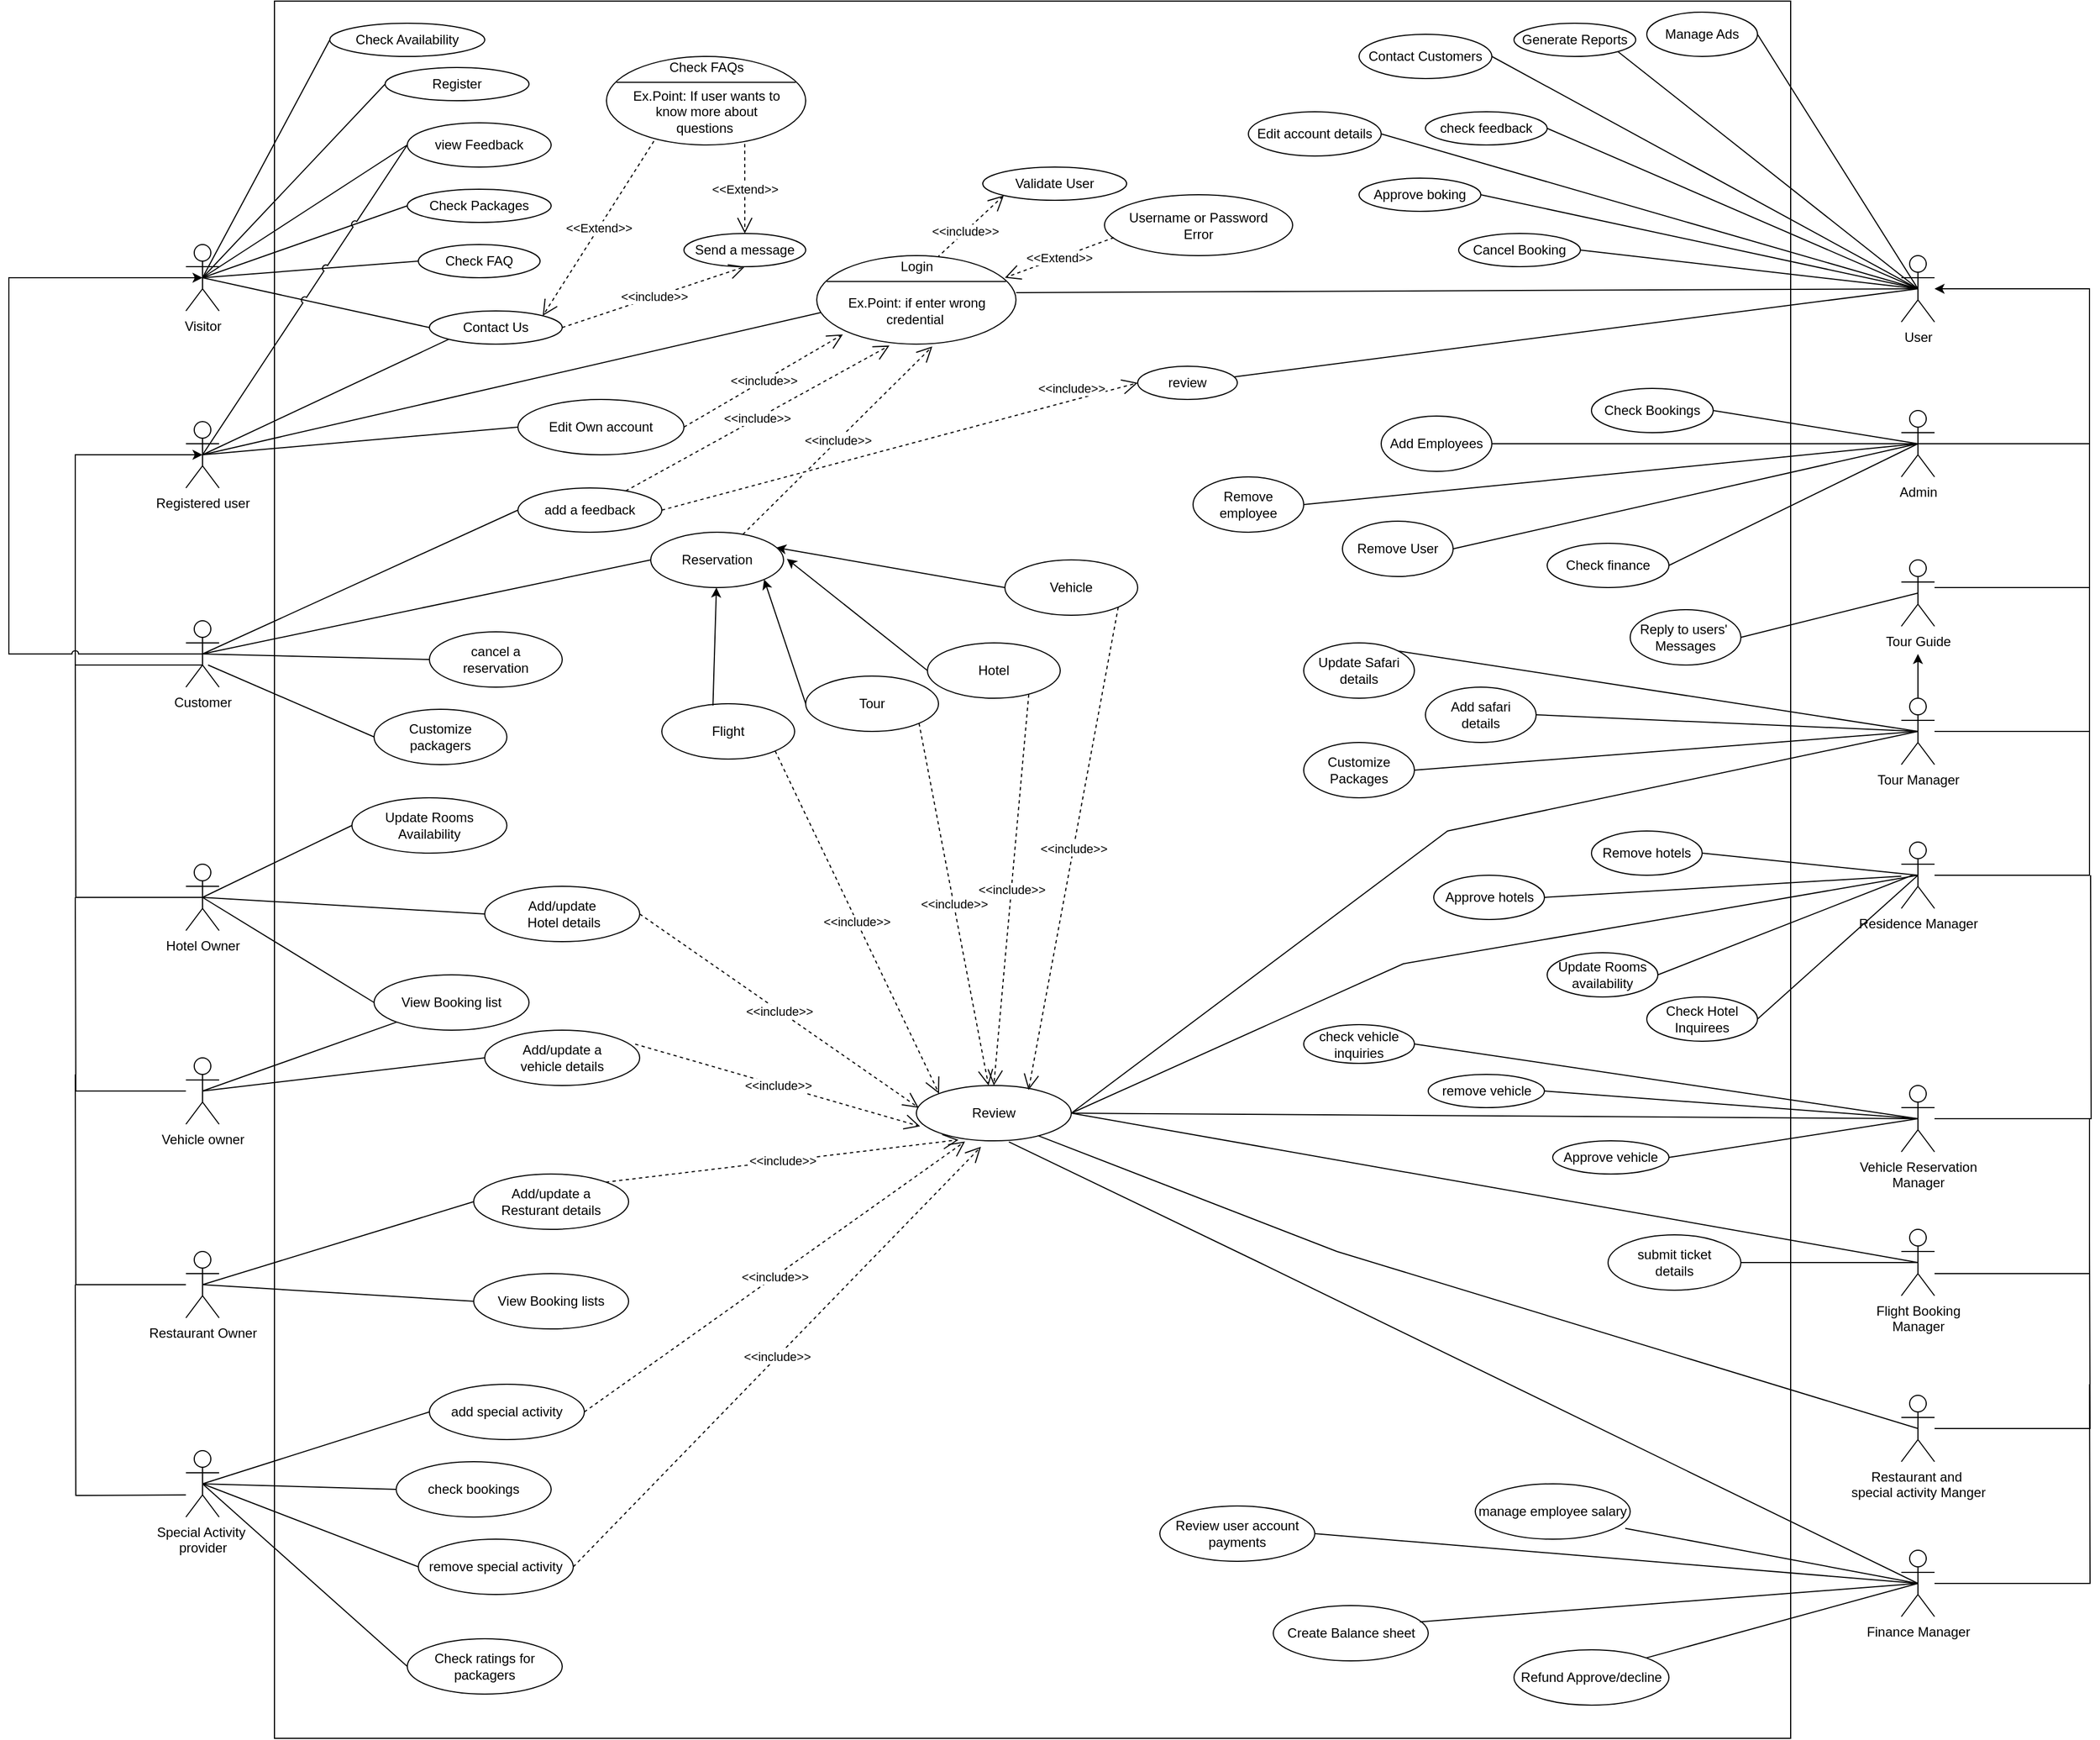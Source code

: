 <mxfile version="20.8.20" type="device"><diagram name="Page-1" id="rg_-WNFiTedf1t6aRtub"><mxGraphModel dx="1900" dy="1673" grid="1" gridSize="10" guides="1" tooltips="1" connect="1" arrows="1" fold="1" page="1" pageScale="1" pageWidth="850" pageHeight="1100" math="0" shadow="0"><root><mxCell id="0"/><mxCell id="1" parent="0"/><mxCell id="8N-a5gMLd_EJY4O8H1oA-53" style="edgeStyle=orthogonalEdgeStyle;rounded=0;orthogonalLoop=1;jettySize=auto;html=1;endArrow=none;endFill=0;" edge="1" parent="1"><mxGeometry relative="1" as="geometry"><mxPoint x="1680" y="-30" as="targetPoint"/><mxPoint x="1540" y="220" as="sourcePoint"/><Array as="points"><mxPoint x="1680" y="220"/></Array></mxGeometry></mxCell><mxCell id="msMG9UlW6RkuSWQXufHI-5" value="Tour Manager" style="shape=umlActor;verticalLabelPosition=bottom;verticalAlign=top;html=1;outlineConnect=0;" parent="1" vertex="1"><mxGeometry x="1510" y="190" width="30" height="60" as="geometry"/></mxCell><mxCell id="msMG9UlW6RkuSWQXufHI-6" value="Registered user" style="shape=umlActor;verticalLabelPosition=bottom;verticalAlign=top;html=1;outlineConnect=0;" parent="1" vertex="1"><mxGeometry x="-40" y="-60" width="30" height="60" as="geometry"/></mxCell><mxCell id="8N-a5gMLd_EJY4O8H1oA-52" style="edgeStyle=orthogonalEdgeStyle;rounded=0;orthogonalLoop=1;jettySize=auto;html=1;endArrow=none;endFill=0;" edge="1" parent="1"><mxGeometry relative="1" as="geometry"><mxPoint x="1680" y="-80" as="targetPoint"/><mxPoint x="1540" y="90" as="sourcePoint"/><Array as="points"><mxPoint x="1680" y="90"/></Array></mxGeometry></mxCell><mxCell id="msMG9UlW6RkuSWQXufHI-7" value="Tour Guide" style="shape=umlActor;verticalLabelPosition=bottom;verticalAlign=top;html=1;outlineConnect=0;" parent="1" vertex="1"><mxGeometry x="1510" y="65" width="30" height="60" as="geometry"/></mxCell><mxCell id="8N-a5gMLd_EJY4O8H1oA-1" value="Visitor" style="shape=umlActor;verticalLabelPosition=bottom;verticalAlign=top;html=1;outlineConnect=0;" vertex="1" parent="1"><mxGeometry x="-40" y="-220" width="30" height="60" as="geometry"/></mxCell><mxCell id="8N-a5gMLd_EJY4O8H1oA-55" style="edgeStyle=orthogonalEdgeStyle;rounded=0;orthogonalLoop=1;jettySize=auto;html=1;endArrow=none;endFill=0;" edge="1" parent="1"><mxGeometry relative="1" as="geometry"><mxPoint x="1680" y="200" as="targetPoint"/><mxPoint x="1540" y="350" as="sourcePoint"/><Array as="points"><mxPoint x="1680" y="350"/></Array></mxGeometry></mxCell><mxCell id="8N-a5gMLd_EJY4O8H1oA-3" value="Residence Manager" style="shape=umlActor;verticalLabelPosition=bottom;verticalAlign=top;html=1;outlineConnect=0;" vertex="1" parent="1"><mxGeometry x="1510" y="320" width="30" height="60" as="geometry"/></mxCell><mxCell id="8N-a5gMLd_EJY4O8H1oA-202" style="edgeStyle=orthogonalEdgeStyle;rounded=0;jumpStyle=arc;orthogonalLoop=1;jettySize=auto;html=1;endArrow=none;endFill=0;" edge="1" parent="1" source="8N-a5gMLd_EJY4O8H1oA-4"><mxGeometry relative="1" as="geometry"><mxPoint x="1681" y="350" as="targetPoint"/></mxGeometry></mxCell><mxCell id="8N-a5gMLd_EJY4O8H1oA-4" value="Vehicle Reservation &lt;br&gt;Manager" style="shape=umlActor;verticalLabelPosition=bottom;verticalAlign=top;html=1;outlineConnect=0;" vertex="1" parent="1"><mxGeometry x="1510" y="540" width="30" height="60" as="geometry"/></mxCell><mxCell id="8N-a5gMLd_EJY4O8H1oA-210" style="edgeStyle=orthogonalEdgeStyle;rounded=0;jumpStyle=none;orthogonalLoop=1;jettySize=auto;html=1;endArrow=none;endFill=0;strokeWidth=1;" edge="1" parent="1"><mxGeometry relative="1" as="geometry"><mxPoint x="1680" y="570" as="targetPoint"/><mxPoint x="1540" y="710" as="sourcePoint"/><Array as="points"><mxPoint x="1680" y="710"/><mxPoint x="1680" y="570"/></Array></mxGeometry></mxCell><mxCell id="8N-a5gMLd_EJY4O8H1oA-5" value="Flight Booking &lt;br&gt;Manager" style="shape=umlActor;verticalLabelPosition=bottom;verticalAlign=top;html=1;outlineConnect=0;" vertex="1" parent="1"><mxGeometry x="1510" y="670" width="30" height="60" as="geometry"/></mxCell><mxCell id="8N-a5gMLd_EJY4O8H1oA-233" style="edgeStyle=orthogonalEdgeStyle;rounded=0;jumpStyle=gap;orthogonalLoop=1;jettySize=auto;html=1;strokeWidth=1;endArrow=none;endFill=0;" edge="1" parent="1" source="8N-a5gMLd_EJY4O8H1oA-6"><mxGeometry relative="1" as="geometry"><mxPoint x="1680.0" y="680" as="targetPoint"/></mxGeometry></mxCell><mxCell id="8N-a5gMLd_EJY4O8H1oA-6" value="Restaurant and&amp;nbsp;&lt;br&gt;special activity Manger" style="shape=umlActor;verticalLabelPosition=bottom;verticalAlign=top;html=1;outlineConnect=0;" vertex="1" parent="1"><mxGeometry x="1510" y="820" width="30" height="60" as="geometry"/></mxCell><mxCell id="8N-a5gMLd_EJY4O8H1oA-11" style="edgeStyle=orthogonalEdgeStyle;rounded=0;orthogonalLoop=1;jettySize=auto;html=1;entryX=0.5;entryY=0.5;entryDx=0;entryDy=0;entryPerimeter=0;exitX=0.5;exitY=0.5;exitDx=0;exitDy=0;exitPerimeter=0;" edge="1" parent="1" source="8N-a5gMLd_EJY4O8H1oA-7" target="msMG9UlW6RkuSWQXufHI-6"><mxGeometry relative="1" as="geometry"><Array as="points"><mxPoint x="-25" y="160"/><mxPoint x="-140" y="160"/><mxPoint x="-140" y="-30"/></Array></mxGeometry></mxCell><mxCell id="8N-a5gMLd_EJY4O8H1oA-98" style="edgeStyle=orthogonalEdgeStyle;rounded=0;orthogonalLoop=1;jettySize=auto;html=1;entryX=0.5;entryY=0.5;entryDx=0;entryDy=0;entryPerimeter=0;endArrow=classic;endFill=1;jumpStyle=arc;exitX=0.5;exitY=0.5;exitDx=0;exitDy=0;exitPerimeter=0;" edge="1" parent="1" source="8N-a5gMLd_EJY4O8H1oA-7" target="8N-a5gMLd_EJY4O8H1oA-1"><mxGeometry relative="1" as="geometry"><Array as="points"><mxPoint x="-200" y="150"/><mxPoint x="-200" y="-190"/></Array></mxGeometry></mxCell><mxCell id="8N-a5gMLd_EJY4O8H1oA-7" value="Customer" style="shape=umlActor;verticalLabelPosition=bottom;verticalAlign=top;html=1;outlineConnect=0;" vertex="1" parent="1"><mxGeometry x="-40" y="120" width="30" height="60" as="geometry"/></mxCell><mxCell id="8N-a5gMLd_EJY4O8H1oA-12" style="edgeStyle=orthogonalEdgeStyle;rounded=0;orthogonalLoop=1;jettySize=auto;html=1;exitX=0.5;exitY=0.5;exitDx=0;exitDy=0;exitPerimeter=0;endArrow=none;endFill=0;" edge="1" parent="1" source="8N-a5gMLd_EJY4O8H1oA-8"><mxGeometry relative="1" as="geometry"><mxPoint x="-140" y="150" as="targetPoint"/></mxGeometry></mxCell><mxCell id="8N-a5gMLd_EJY4O8H1oA-8" value="Hotel Owner" style="shape=umlActor;verticalLabelPosition=bottom;verticalAlign=top;html=1;outlineConnect=0;" vertex="1" parent="1"><mxGeometry x="-40" y="340" width="30" height="60" as="geometry"/></mxCell><mxCell id="8N-a5gMLd_EJY4O8H1oA-14" style="edgeStyle=orthogonalEdgeStyle;rounded=0;orthogonalLoop=1;jettySize=auto;html=1;endArrow=none;endFill=0;" edge="1" parent="1" source="8N-a5gMLd_EJY4O8H1oA-9"><mxGeometry relative="1" as="geometry"><mxPoint x="-140" y="370" as="targetPoint"/></mxGeometry></mxCell><mxCell id="8N-a5gMLd_EJY4O8H1oA-9" value="Vehicle owner" style="shape=umlActor;verticalLabelPosition=bottom;verticalAlign=top;html=1;outlineConnect=0;" vertex="1" parent="1"><mxGeometry x="-40" y="515" width="30" height="60" as="geometry"/></mxCell><mxCell id="8N-a5gMLd_EJY4O8H1oA-15" style="edgeStyle=orthogonalEdgeStyle;rounded=0;orthogonalLoop=1;jettySize=auto;html=1;endArrow=none;endFill=0;" edge="1" parent="1" source="8N-a5gMLd_EJY4O8H1oA-10"><mxGeometry relative="1" as="geometry"><mxPoint x="-140" y="530" as="targetPoint"/></mxGeometry></mxCell><mxCell id="8N-a5gMLd_EJY4O8H1oA-10" value="Restaurant Owner" style="shape=umlActor;verticalLabelPosition=bottom;verticalAlign=top;html=1;outlineConnect=0;" vertex="1" parent="1"><mxGeometry x="-40" y="690" width="30" height="60" as="geometry"/></mxCell><mxCell id="8N-a5gMLd_EJY4O8H1oA-18" value="" style="rounded=0;whiteSpace=wrap;html=1;" vertex="1" parent="1"><mxGeometry x="40" y="-440" width="1370" height="1570" as="geometry"/></mxCell><mxCell id="8N-a5gMLd_EJY4O8H1oA-19" value="Check Availability" style="ellipse;whiteSpace=wrap;html=1;" vertex="1" parent="1"><mxGeometry x="90" y="-420" width="140" height="30" as="geometry"/></mxCell><mxCell id="8N-a5gMLd_EJY4O8H1oA-20" value="Register" style="ellipse;whiteSpace=wrap;html=1;" vertex="1" parent="1"><mxGeometry x="140" y="-380" width="130" height="30" as="geometry"/></mxCell><mxCell id="8N-a5gMLd_EJY4O8H1oA-21" value="add a feedback" style="ellipse;whiteSpace=wrap;html=1;" vertex="1" parent="1"><mxGeometry x="260" width="130" height="40" as="geometry"/></mxCell><mxCell id="8N-a5gMLd_EJY4O8H1oA-46" style="edgeStyle=orthogonalEdgeStyle;rounded=0;orthogonalLoop=1;jettySize=auto;html=1;endArrow=classic;endFill=1;exitX=0.5;exitY=0.5;exitDx=0;exitDy=0;exitPerimeter=0;" edge="1" parent="1" source="8N-a5gMLd_EJY4O8H1oA-24" target="8N-a5gMLd_EJY4O8H1oA-43"><mxGeometry relative="1" as="geometry"><mxPoint x="1540" y="-260" as="targetPoint"/><Array as="points"><mxPoint x="1680" y="-40"/><mxPoint x="1680" y="-180"/></Array></mxGeometry></mxCell><mxCell id="8N-a5gMLd_EJY4O8H1oA-24" value="Admin" style="shape=umlActor;verticalLabelPosition=bottom;verticalAlign=top;html=1;outlineConnect=0;" vertex="1" parent="1"><mxGeometry x="1510" y="-70" width="30" height="60" as="geometry"/></mxCell><mxCell id="8N-a5gMLd_EJY4O8H1oA-37" value="Contact Us" style="ellipse;whiteSpace=wrap;html=1;" vertex="1" parent="1"><mxGeometry x="180" y="-160" width="120" height="30" as="geometry"/></mxCell><mxCell id="8N-a5gMLd_EJY4O8H1oA-38" value="Check FAQ" style="ellipse;whiteSpace=wrap;html=1;" vertex="1" parent="1"><mxGeometry x="170" y="-220" width="110" height="30" as="geometry"/></mxCell><mxCell id="8N-a5gMLd_EJY4O8H1oA-39" value="" style="endArrow=none;html=1;rounded=0;exitX=0.5;exitY=0.5;exitDx=0;exitDy=0;exitPerimeter=0;entryX=0;entryY=0.5;entryDx=0;entryDy=0;" edge="1" parent="1" source="8N-a5gMLd_EJY4O8H1oA-1" target="8N-a5gMLd_EJY4O8H1oA-38"><mxGeometry width="50" height="50" relative="1" as="geometry"><mxPoint x="360" y="160" as="sourcePoint"/><mxPoint x="410" y="110" as="targetPoint"/></mxGeometry></mxCell><mxCell id="8N-a5gMLd_EJY4O8H1oA-40" value="" style="endArrow=none;html=1;rounded=0;exitX=0.5;exitY=0.5;exitDx=0;exitDy=0;exitPerimeter=0;entryX=0;entryY=0.5;entryDx=0;entryDy=0;" edge="1" parent="1" source="8N-a5gMLd_EJY4O8H1oA-1" target="8N-a5gMLd_EJY4O8H1oA-37"><mxGeometry width="50" height="50" relative="1" as="geometry"><mxPoint x="-35" y="-10" as="sourcePoint"/><mxPoint x="180" y="150" as="targetPoint"/></mxGeometry></mxCell><mxCell id="8N-a5gMLd_EJY4O8H1oA-41" value="" style="endArrow=none;html=1;rounded=0;exitX=0.5;exitY=0.5;exitDx=0;exitDy=0;exitPerimeter=0;entryX=0;entryY=0.5;entryDx=0;entryDy=0;" edge="1" parent="1" source="8N-a5gMLd_EJY4O8H1oA-1" target="8N-a5gMLd_EJY4O8H1oA-20"><mxGeometry width="50" height="50" relative="1" as="geometry"><mxPoint x="-35" y="-10" as="sourcePoint"/><mxPoint x="310" y="80" as="targetPoint"/></mxGeometry></mxCell><mxCell id="8N-a5gMLd_EJY4O8H1oA-42" value="" style="endArrow=none;html=1;rounded=0;exitX=0.5;exitY=0.5;exitDx=0;exitDy=0;exitPerimeter=0;entryX=0;entryY=0.5;entryDx=0;entryDy=0;" edge="1" parent="1" source="8N-a5gMLd_EJY4O8H1oA-1" target="8N-a5gMLd_EJY4O8H1oA-19"><mxGeometry width="50" height="50" relative="1" as="geometry"><mxPoint x="-35" y="-10" as="sourcePoint"/><mxPoint x="270" y="-20" as="targetPoint"/></mxGeometry></mxCell><mxCell id="8N-a5gMLd_EJY4O8H1oA-43" value="User" style="shape=umlActor;verticalLabelPosition=bottom;verticalAlign=top;html=1;outlineConnect=0;" vertex="1" parent="1"><mxGeometry x="1510" y="-210" width="30" height="60" as="geometry"/></mxCell><mxCell id="8N-a5gMLd_EJY4O8H1oA-44" value="Manage Ads" style="ellipse;whiteSpace=wrap;html=1;" vertex="1" parent="1"><mxGeometry x="1280" y="-430" width="100" height="40" as="geometry"/></mxCell><mxCell id="8N-a5gMLd_EJY4O8H1oA-45" value="Generate Reports" style="ellipse;whiteSpace=wrap;html=1;" vertex="1" parent="1"><mxGeometry x="1160" y="-420" width="110" height="30" as="geometry"/></mxCell><mxCell id="8N-a5gMLd_EJY4O8H1oA-47" value="Contact Customers" style="ellipse;whiteSpace=wrap;html=1;" vertex="1" parent="1"><mxGeometry x="1020" y="-410" width="120" height="40" as="geometry"/></mxCell><mxCell id="8N-a5gMLd_EJY4O8H1oA-48" value="" style="endArrow=none;html=1;rounded=0;entryX=0.5;entryY=0.5;entryDx=0;entryDy=0;entryPerimeter=0;exitX=1;exitY=0.5;exitDx=0;exitDy=0;" edge="1" parent="1" source="8N-a5gMLd_EJY4O8H1oA-44" target="8N-a5gMLd_EJY4O8H1oA-43"><mxGeometry width="50" height="50" relative="1" as="geometry"><mxPoint x="1210" y="130" as="sourcePoint"/><mxPoint x="1260" y="80" as="targetPoint"/></mxGeometry></mxCell><mxCell id="8N-a5gMLd_EJY4O8H1oA-50" value="Add/update a &lt;br&gt;vehicle details" style="ellipse;whiteSpace=wrap;html=1;" vertex="1" parent="1"><mxGeometry x="230" y="490" width="140" height="50" as="geometry"/></mxCell><mxCell id="8N-a5gMLd_EJY4O8H1oA-59" value="" style="endArrow=none;html=1;rounded=0;entryX=0.5;entryY=0.5;entryDx=0;entryDy=0;entryPerimeter=0;exitX=1;exitY=1;exitDx=0;exitDy=0;" edge="1" parent="1" source="8N-a5gMLd_EJY4O8H1oA-45" target="8N-a5gMLd_EJY4O8H1oA-43"><mxGeometry width="50" height="50" relative="1" as="geometry"><mxPoint x="1070" y="-30" as="sourcePoint"/><mxPoint x="1120" y="-80" as="targetPoint"/></mxGeometry></mxCell><mxCell id="8N-a5gMLd_EJY4O8H1oA-61" value="Add Employees" style="ellipse;whiteSpace=wrap;html=1;" vertex="1" parent="1"><mxGeometry x="1040" y="-65" width="100" height="50" as="geometry"/></mxCell><mxCell id="8N-a5gMLd_EJY4O8H1oA-62" value="Check Bookings" style="ellipse;whiteSpace=wrap;html=1;" vertex="1" parent="1"><mxGeometry x="1230" y="-90" width="110" height="40" as="geometry"/></mxCell><mxCell id="8N-a5gMLd_EJY4O8H1oA-63" value="" style="endArrow=none;html=1;rounded=0;exitX=1;exitY=0.5;exitDx=0;exitDy=0;entryX=0.5;entryY=0.5;entryDx=0;entryDy=0;entryPerimeter=0;" edge="1" parent="1" source="8N-a5gMLd_EJY4O8H1oA-61" target="8N-a5gMLd_EJY4O8H1oA-24"><mxGeometry width="50" height="50" relative="1" as="geometry"><mxPoint x="1240" y="-170" as="sourcePoint"/><mxPoint x="1710" y="-230" as="targetPoint"/></mxGeometry></mxCell><mxCell id="8N-a5gMLd_EJY4O8H1oA-64" value="" style="endArrow=none;html=1;rounded=0;exitX=1;exitY=0.5;exitDx=0;exitDy=0;entryX=0.5;entryY=0.5;entryDx=0;entryDy=0;entryPerimeter=0;" edge="1" parent="1" source="8N-a5gMLd_EJY4O8H1oA-62" target="8N-a5gMLd_EJY4O8H1oA-24"><mxGeometry width="50" height="50" relative="1" as="geometry"><mxPoint x="1400" y="-80" as="sourcePoint"/><mxPoint x="1705" y="-50" as="targetPoint"/></mxGeometry></mxCell><mxCell id="8N-a5gMLd_EJY4O8H1oA-65" value="" style="endArrow=none;html=1;rounded=0;exitX=0.5;exitY=0.5;exitDx=0;exitDy=0;exitPerimeter=0;entryX=0;entryY=0.5;entryDx=0;entryDy=0;" edge="1" parent="1" source="msMG9UlW6RkuSWQXufHI-6"><mxGeometry width="50" height="50" relative="1" as="geometry"><mxPoint x="-35" y="-10" as="sourcePoint"/><mxPoint x="540" y="-160" as="targetPoint"/></mxGeometry></mxCell><mxCell id="8N-a5gMLd_EJY4O8H1oA-66" value="" style="endArrow=none;html=1;rounded=0;exitX=0.945;exitY=0.293;exitDx=0;exitDy=0;exitPerimeter=0;entryX=0.5;entryY=0.5;entryDx=0;entryDy=0;entryPerimeter=0;" edge="1" parent="1" target="8N-a5gMLd_EJY4O8H1oA-43"><mxGeometry width="50" height="50" relative="1" as="geometry"><mxPoint x="710.1" y="-176.56" as="sourcePoint"/><mxPoint x="1710" y="-230" as="targetPoint"/></mxGeometry></mxCell><mxCell id="8N-a5gMLd_EJY4O8H1oA-67" value="Validate User" style="ellipse;whiteSpace=wrap;html=1;" vertex="1" parent="1"><mxGeometry x="680" y="-290" width="130" height="30" as="geometry"/></mxCell><mxCell id="8N-a5gMLd_EJY4O8H1oA-68" value="&amp;lt;&amp;lt;include&amp;gt;&amp;gt;" style="endArrow=open;endSize=12;dashed=1;html=1;rounded=0;exitX=0.5;exitY=0;exitDx=0;exitDy=0;entryX=0;entryY=1;entryDx=0;entryDy=0;" edge="1" parent="1" target="8N-a5gMLd_EJY4O8H1oA-67"><mxGeometry width="160" relative="1" as="geometry"><mxPoint x="630" y="-200" as="sourcePoint"/><mxPoint x="870" as="targetPoint"/></mxGeometry></mxCell><mxCell id="8N-a5gMLd_EJY4O8H1oA-69" value="" style="shape=ellipse;container=1;horizontal=1;horizontalStack=0;resizeParent=1;resizeParentMax=0;resizeLast=0;html=1;dashed=0;collapsible=0;" vertex="1" parent="1"><mxGeometry x="530" y="-210" width="180" height="80" as="geometry"/></mxCell><mxCell id="8N-a5gMLd_EJY4O8H1oA-70" value="Login" style="html=1;strokeColor=none;fillColor=none;align=center;verticalAlign=middle;rotatable=0;" vertex="1" parent="8N-a5gMLd_EJY4O8H1oA-69"><mxGeometry width="180" height="20" as="geometry"/></mxCell><mxCell id="8N-a5gMLd_EJY4O8H1oA-71" value="" style="line;strokeWidth=1;fillColor=none;rotatable=0;labelPosition=right;points=[];portConstraint=eastwest;dashed=0;resizeWidth=1;" vertex="1" parent="8N-a5gMLd_EJY4O8H1oA-69"><mxGeometry x="9" y="20" width="162" height="6.667" as="geometry"/></mxCell><mxCell id="8N-a5gMLd_EJY4O8H1oA-72" value="Ex.Point: if enter wrong &lt;br&gt;credential&amp;nbsp;" style="text;html=1;align=center;verticalAlign=middle;rotatable=0;fillColor=none;strokeColor=none;" vertex="1" parent="8N-a5gMLd_EJY4O8H1oA-69"><mxGeometry y="40" width="180" height="20" as="geometry"/></mxCell><mxCell id="8N-a5gMLd_EJY4O8H1oA-74" value="Username or Password &lt;br&gt;Error" style="ellipse;whiteSpace=wrap;html=1;" vertex="1" parent="1"><mxGeometry x="790" y="-265" width="170" height="55" as="geometry"/></mxCell><mxCell id="8N-a5gMLd_EJY4O8H1oA-75" value="&amp;lt;&amp;lt;Extend&amp;gt;&amp;gt;" style="endArrow=open;endSize=12;dashed=1;html=1;rounded=0;exitX=0.05;exitY=0.704;exitDx=0;exitDy=0;exitPerimeter=0;" edge="1" parent="1" source="8N-a5gMLd_EJY4O8H1oA-74"><mxGeometry width="160" relative="1" as="geometry"><mxPoint x="640" y="-190" as="sourcePoint"/><mxPoint x="700" y="-190" as="targetPoint"/></mxGeometry></mxCell><mxCell id="8N-a5gMLd_EJY4O8H1oA-76" value="view Feedback" style="ellipse;whiteSpace=wrap;html=1;" vertex="1" parent="1"><mxGeometry x="160" y="-330" width="130" height="40" as="geometry"/></mxCell><mxCell id="8N-a5gMLd_EJY4O8H1oA-77" value="" style="endArrow=none;html=1;rounded=0;exitX=0.5;exitY=0.5;exitDx=0;exitDy=0;exitPerimeter=0;entryX=0;entryY=0.5;entryDx=0;entryDy=0;" edge="1" parent="1" source="8N-a5gMLd_EJY4O8H1oA-1" target="8N-a5gMLd_EJY4O8H1oA-76"><mxGeometry width="50" height="50" relative="1" as="geometry"><mxPoint x="-35" y="-10" as="sourcePoint"/><mxPoint x="160" y="-345" as="targetPoint"/></mxGeometry></mxCell><mxCell id="8N-a5gMLd_EJY4O8H1oA-78" value="Check Packages" style="ellipse;whiteSpace=wrap;html=1;" vertex="1" parent="1"><mxGeometry x="160" y="-270" width="130" height="30" as="geometry"/></mxCell><mxCell id="8N-a5gMLd_EJY4O8H1oA-79" value="" style="endArrow=none;html=1;rounded=0;exitX=0.5;exitY=0.5;exitDx=0;exitDy=0;exitPerimeter=0;entryX=0;entryY=0.5;entryDx=0;entryDy=0;" edge="1" parent="1" source="8N-a5gMLd_EJY4O8H1oA-1" target="8N-a5gMLd_EJY4O8H1oA-78"><mxGeometry width="50" height="50" relative="1" as="geometry"><mxPoint x="-15" y="-180" as="sourcePoint"/><mxPoint x="180" y="-205" as="targetPoint"/></mxGeometry></mxCell><mxCell id="8N-a5gMLd_EJY4O8H1oA-80" value="Edit Own account" style="ellipse;whiteSpace=wrap;html=1;" vertex="1" parent="1"><mxGeometry x="260" y="-80" width="150" height="50" as="geometry"/></mxCell><mxCell id="8N-a5gMLd_EJY4O8H1oA-81" value="" style="endArrow=none;html=1;rounded=0;exitX=0.5;exitY=0.5;exitDx=0;exitDy=0;exitPerimeter=0;entryX=0;entryY=0.5;entryDx=0;entryDy=0;" edge="1" parent="1" source="msMG9UlW6RkuSWQXufHI-6" target="8N-a5gMLd_EJY4O8H1oA-80"><mxGeometry width="50" height="50" relative="1" as="geometry"><mxPoint x="-15" y="-20" as="sourcePoint"/><mxPoint x="550" y="-150" as="targetPoint"/></mxGeometry></mxCell><mxCell id="8N-a5gMLd_EJY4O8H1oA-82" value="Hotel" style="ellipse;whiteSpace=wrap;html=1;" vertex="1" parent="1"><mxGeometry x="630" y="140" width="120" height="50" as="geometry"/></mxCell><mxCell id="8N-a5gMLd_EJY4O8H1oA-84" value="" style="endArrow=none;html=1;rounded=0;exitX=0.5;exitY=0.5;exitDx=0;exitDy=0;exitPerimeter=0;entryX=0;entryY=0.5;entryDx=0;entryDy=0;" edge="1" parent="1" source="8N-a5gMLd_EJY4O8H1oA-7" target="8N-a5gMLd_EJY4O8H1oA-21"><mxGeometry width="50" height="50" relative="1" as="geometry"><mxPoint x="-15" y="-20" as="sourcePoint"/><mxPoint x="300" y="-50" as="targetPoint"/></mxGeometry></mxCell><mxCell id="8N-a5gMLd_EJY4O8H1oA-85" value="" style="endArrow=none;html=1;rounded=0;exitX=0.5;exitY=0.5;exitDx=0;exitDy=0;exitPerimeter=0;entryX=0;entryY=0.5;entryDx=0;entryDy=0;" edge="1" parent="1" source="8N-a5gMLd_EJY4O8H1oA-7" target="8N-a5gMLd_EJY4O8H1oA-83"><mxGeometry width="50" height="50" relative="1" as="geometry"><mxPoint x="-15" y="160" as="sourcePoint"/><mxPoint x="350" y="70" as="targetPoint"/></mxGeometry></mxCell><mxCell id="8N-a5gMLd_EJY4O8H1oA-86" value="" style="endArrow=none;html=1;rounded=0;exitX=0.5;exitY=0.5;exitDx=0;exitDy=0;exitPerimeter=0;entryX=0;entryY=1;entryDx=0;entryDy=0;" edge="1" parent="1" source="msMG9UlW6RkuSWQXufHI-6" target="8N-a5gMLd_EJY4O8H1oA-37"><mxGeometry width="50" height="50" relative="1" as="geometry"><mxPoint x="-15" y="-20" as="sourcePoint"/><mxPoint x="550" y="-150" as="targetPoint"/></mxGeometry></mxCell><mxCell id="8N-a5gMLd_EJY4O8H1oA-87" value="" style="shape=ellipse;container=1;horizontal=1;horizontalStack=0;resizeParent=1;resizeParentMax=0;resizeLast=0;html=1;dashed=0;collapsible=0;" vertex="1" parent="1"><mxGeometry x="340" y="-390" width="180" height="80" as="geometry"/></mxCell><mxCell id="8N-a5gMLd_EJY4O8H1oA-88" value="Check FAQs" style="html=1;strokeColor=none;fillColor=none;align=center;verticalAlign=middle;rotatable=0;" vertex="1" parent="8N-a5gMLd_EJY4O8H1oA-87"><mxGeometry width="180" height="20" as="geometry"/></mxCell><mxCell id="8N-a5gMLd_EJY4O8H1oA-89" value="" style="line;strokeWidth=1;fillColor=none;rotatable=0;labelPosition=right;points=[];portConstraint=eastwest;dashed=0;resizeWidth=1;" vertex="1" parent="8N-a5gMLd_EJY4O8H1oA-87"><mxGeometry x="9" y="20" width="162" height="6.667" as="geometry"/></mxCell><mxCell id="8N-a5gMLd_EJY4O8H1oA-90" value="Ex.Point: If user wants to&lt;br&gt;know more about &lt;br&gt;questions&amp;nbsp;" style="text;html=1;align=center;verticalAlign=middle;rotatable=0;fillColor=none;strokeColor=none;" vertex="1" parent="8N-a5gMLd_EJY4O8H1oA-87"><mxGeometry y="40" width="180" height="20" as="geometry"/></mxCell><mxCell id="8N-a5gMLd_EJY4O8H1oA-92" value="&amp;lt;&amp;lt;Extend&amp;gt;&amp;gt;" style="endArrow=open;endSize=12;dashed=1;html=1;rounded=0;exitX=0.238;exitY=0.957;exitDx=0;exitDy=0;exitPerimeter=0;entryX=1;entryY=0;entryDx=0;entryDy=0;" edge="1" parent="1" source="8N-a5gMLd_EJY4O8H1oA-87" target="8N-a5gMLd_EJY4O8H1oA-37"><mxGeometry width="160" relative="1" as="geometry"><mxPoint x="809" y="-216" as="sourcePoint"/><mxPoint x="710" y="-180" as="targetPoint"/></mxGeometry></mxCell><mxCell id="8N-a5gMLd_EJY4O8H1oA-93" value="Send a message" style="ellipse;whiteSpace=wrap;html=1;" vertex="1" parent="1"><mxGeometry x="410" y="-230" width="110" height="30" as="geometry"/></mxCell><mxCell id="8N-a5gMLd_EJY4O8H1oA-94" value="&amp;lt;&amp;lt;include&amp;gt;&amp;gt;" style="endArrow=open;endSize=12;dashed=1;html=1;rounded=0;exitX=1;exitY=0.5;exitDx=0;exitDy=0;entryX=0.5;entryY=1;entryDx=0;entryDy=0;" edge="1" parent="1" source="8N-a5gMLd_EJY4O8H1oA-37" target="8N-a5gMLd_EJY4O8H1oA-93"><mxGeometry width="160" relative="1" as="geometry"><mxPoint x="640" y="-190" as="sourcePoint"/><mxPoint x="708" y="-255" as="targetPoint"/></mxGeometry></mxCell><mxCell id="8N-a5gMLd_EJY4O8H1oA-95" value="&amp;lt;&amp;lt;Extend&amp;gt;&amp;gt;" style="endArrow=open;endSize=12;dashed=1;html=1;rounded=0;exitX=0.694;exitY=0.989;exitDx=0;exitDy=0;exitPerimeter=0;entryX=0.5;entryY=0;entryDx=0;entryDy=0;" edge="1" parent="1" source="8N-a5gMLd_EJY4O8H1oA-87" target="8N-a5gMLd_EJY4O8H1oA-93"><mxGeometry width="160" relative="1" as="geometry"><mxPoint x="393" y="-303" as="sourcePoint"/><mxPoint x="293" y="-145" as="targetPoint"/></mxGeometry></mxCell><mxCell id="8N-a5gMLd_EJY4O8H1oA-96" value="Customize &lt;br&gt;packagers" style="ellipse;whiteSpace=wrap;html=1;" vertex="1" parent="1"><mxGeometry x="130" y="200" width="120" height="50" as="geometry"/></mxCell><mxCell id="8N-a5gMLd_EJY4O8H1oA-99" value="" style="endArrow=none;html=1;rounded=0;entryX=0;entryY=0.5;entryDx=0;entryDy=0;exitX=0.5;exitY=0.5;exitDx=0;exitDy=0;exitPerimeter=0;" edge="1" parent="1" source="8N-a5gMLd_EJY4O8H1oA-9" target="8N-a5gMLd_EJY4O8H1oA-50"><mxGeometry width="50" height="50" relative="1" as="geometry"><mxPoint x="-15" y="160" as="sourcePoint"/><mxPoint x="230" y="65" as="targetPoint"/></mxGeometry></mxCell><mxCell id="8N-a5gMLd_EJY4O8H1oA-109" value="Add/update&lt;br&gt;&amp;nbsp;Hotel details" style="ellipse;whiteSpace=wrap;html=1;" vertex="1" parent="1"><mxGeometry x="230" y="360" width="140" height="50" as="geometry"/></mxCell><mxCell id="8N-a5gMLd_EJY4O8H1oA-111" value="Update Rooms &lt;br&gt;Availability" style="ellipse;whiteSpace=wrap;html=1;" vertex="1" parent="1"><mxGeometry x="110" y="280" width="140" height="50" as="geometry"/></mxCell><mxCell id="8N-a5gMLd_EJY4O8H1oA-112" value="" style="endArrow=none;html=1;rounded=0;entryX=0;entryY=0.5;entryDx=0;entryDy=0;exitX=0.5;exitY=0.5;exitDx=0;exitDy=0;exitPerimeter=0;" edge="1" parent="1" source="8N-a5gMLd_EJY4O8H1oA-8" target="8N-a5gMLd_EJY4O8H1oA-111"><mxGeometry width="50" height="50" relative="1" as="geometry"><mxPoint x="-15" y="160" as="sourcePoint"/><mxPoint x="230" y="65" as="targetPoint"/></mxGeometry></mxCell><mxCell id="8N-a5gMLd_EJY4O8H1oA-113" value="View Booking list" style="ellipse;whiteSpace=wrap;html=1;" vertex="1" parent="1"><mxGeometry x="130" y="440" width="140" height="50" as="geometry"/></mxCell><mxCell id="8N-a5gMLd_EJY4O8H1oA-114" value="" style="endArrow=none;html=1;rounded=0;entryX=0;entryY=0.5;entryDx=0;entryDy=0;exitX=0.5;exitY=0.5;exitDx=0;exitDy=0;exitPerimeter=0;" edge="1" parent="1" source="8N-a5gMLd_EJY4O8H1oA-8" target="8N-a5gMLd_EJY4O8H1oA-109"><mxGeometry width="50" height="50" relative="1" as="geometry"><mxPoint x="-15" y="380" as="sourcePoint"/><mxPoint x="120" y="315" as="targetPoint"/></mxGeometry></mxCell><mxCell id="8N-a5gMLd_EJY4O8H1oA-115" value="" style="endArrow=none;html=1;rounded=0;entryX=0;entryY=0.5;entryDx=0;entryDy=0;exitX=0.5;exitY=0.5;exitDx=0;exitDy=0;exitPerimeter=0;" edge="1" parent="1" source="8N-a5gMLd_EJY4O8H1oA-8" target="8N-a5gMLd_EJY4O8H1oA-113"><mxGeometry width="50" height="50" relative="1" as="geometry"><mxPoint x="-15" y="380" as="sourcePoint"/><mxPoint x="240" y="375" as="targetPoint"/></mxGeometry></mxCell><mxCell id="8N-a5gMLd_EJY4O8H1oA-117" value="Review" style="ellipse;whiteSpace=wrap;html=1;" vertex="1" parent="1"><mxGeometry x="620" y="540" width="140" height="50" as="geometry"/></mxCell><mxCell id="8N-a5gMLd_EJY4O8H1oA-119" value="&amp;lt;&amp;lt;include&amp;gt;&amp;gt;" style="endArrow=open;endSize=12;dashed=1;html=1;rounded=0;exitX=1;exitY=0.5;exitDx=0;exitDy=0;entryX=0.015;entryY=0.402;entryDx=0;entryDy=0;entryPerimeter=0;" edge="1" parent="1" source="8N-a5gMLd_EJY4O8H1oA-109" target="8N-a5gMLd_EJY4O8H1oA-117"><mxGeometry width="160" relative="1" as="geometry"><mxPoint x="310" y="-135" as="sourcePoint"/><mxPoint x="475" y="-190" as="targetPoint"/></mxGeometry></mxCell><mxCell id="8N-a5gMLd_EJY4O8H1oA-120" value="cancel a &lt;br&gt;reservation" style="ellipse;whiteSpace=wrap;html=1;" vertex="1" parent="1"><mxGeometry x="180" y="130" width="120" height="50" as="geometry"/></mxCell><mxCell id="8N-a5gMLd_EJY4O8H1oA-121" value="" style="endArrow=none;html=1;rounded=0;entryX=0;entryY=0.5;entryDx=0;entryDy=0;exitX=0.5;exitY=0.5;exitDx=0;exitDy=0;exitPerimeter=0;" edge="1" parent="1" source="8N-a5gMLd_EJY4O8H1oA-7" target="8N-a5gMLd_EJY4O8H1oA-120"><mxGeometry width="50" height="50" relative="1" as="geometry"><mxPoint x="-15" y="160" as="sourcePoint"/><mxPoint x="270" y="55" as="targetPoint"/></mxGeometry></mxCell><mxCell id="8N-a5gMLd_EJY4O8H1oA-125" value="" style="endArrow=none;html=1;rounded=0;entryX=0;entryY=1;entryDx=0;entryDy=0;exitX=0.5;exitY=0.5;exitDx=0;exitDy=0;exitPerimeter=0;" edge="1" parent="1" source="8N-a5gMLd_EJY4O8H1oA-9" target="8N-a5gMLd_EJY4O8H1oA-113"><mxGeometry width="50" height="50" relative="1" as="geometry"><mxPoint x="-35" y="660" as="sourcePoint"/><mxPoint x="405" y="655" as="targetPoint"/></mxGeometry></mxCell><mxCell id="8N-a5gMLd_EJY4O8H1oA-127" value="check vehicle &lt;br&gt;inquiries" style="ellipse;whiteSpace=wrap;html=1;" vertex="1" parent="1"><mxGeometry x="970" y="485" width="100" height="35" as="geometry"/></mxCell><mxCell id="8N-a5gMLd_EJY4O8H1oA-129" value="&amp;lt;&amp;lt;include&amp;gt;&amp;gt;" style="endArrow=open;endSize=12;dashed=1;html=1;rounded=0;exitX=0.971;exitY=0.252;exitDx=0;exitDy=0;entryX=0.024;entryY=0.738;entryDx=0;entryDy=0;exitPerimeter=0;entryPerimeter=0;" edge="1" parent="1" source="8N-a5gMLd_EJY4O8H1oA-50" target="8N-a5gMLd_EJY4O8H1oA-117"><mxGeometry width="160" relative="1" as="geometry"><mxPoint x="380" y="375" as="sourcePoint"/><mxPoint x="520.0" y="505" as="targetPoint"/></mxGeometry></mxCell><mxCell id="8N-a5gMLd_EJY4O8H1oA-130" value="" style="endArrow=none;html=1;rounded=0;entryX=1;entryY=0.5;entryDx=0;entryDy=0;exitX=0.5;exitY=0.5;exitDx=0;exitDy=0;exitPerimeter=0;" edge="1" parent="1" source="8N-a5gMLd_EJY4O8H1oA-4" target="8N-a5gMLd_EJY4O8H1oA-117"><mxGeometry width="50" height="50" relative="1" as="geometry"><mxPoint x="-35" y="660" as="sourcePoint"/><mxPoint x="270" y="555" as="targetPoint"/></mxGeometry></mxCell><mxCell id="8N-a5gMLd_EJY4O8H1oA-131" value="" style="endArrow=none;html=1;rounded=0;entryX=1;entryY=0.5;entryDx=0;entryDy=0;exitX=0.5;exitY=0.5;exitDx=0;exitDy=0;exitPerimeter=0;" edge="1" parent="1" source="8N-a5gMLd_EJY4O8H1oA-4" target="8N-a5gMLd_EJY4O8H1oA-127"><mxGeometry width="50" height="50" relative="1" as="geometry"><mxPoint x="1690" y="840" as="sourcePoint"/><mxPoint x="640" y="445" as="targetPoint"/></mxGeometry></mxCell><mxCell id="8N-a5gMLd_EJY4O8H1oA-133" value="" style="endArrow=none;html=1;rounded=0;entryX=1;entryY=0.5;entryDx=0;entryDy=0;exitX=0.5;exitY=0.5;exitDx=0;exitDy=0;exitPerimeter=0;" edge="1" parent="1" source="8N-a5gMLd_EJY4O8H1oA-4" target="8N-a5gMLd_EJY4O8H1oA-205"><mxGeometry width="50" height="50" relative="1" as="geometry"><mxPoint x="1700" y="840" as="sourcePoint"/><mxPoint x="1320" y="705" as="targetPoint"/></mxGeometry></mxCell><mxCell id="8N-a5gMLd_EJY4O8H1oA-134" value="" style="endArrow=none;html=1;rounded=0;entryX=0.5;entryY=0.5;entryDx=0;entryDy=0;entryPerimeter=0;" edge="1" parent="1" source="8N-a5gMLd_EJY4O8H1oA-135" target="8N-a5gMLd_EJY4O8H1oA-43"><mxGeometry width="50" height="50" relative="1" as="geometry"><mxPoint x="840" y="-30" as="sourcePoint"/><mxPoint x="260" y="85" as="targetPoint"/></mxGeometry></mxCell><mxCell id="8N-a5gMLd_EJY4O8H1oA-135" value="review" style="ellipse;whiteSpace=wrap;html=1;" vertex="1" parent="1"><mxGeometry x="820" y="-110" width="90" height="30" as="geometry"/></mxCell><mxCell id="8N-a5gMLd_EJY4O8H1oA-136" value="&amp;lt;&amp;lt;include&amp;gt;&amp;gt;" style="endArrow=open;endSize=12;dashed=1;html=1;rounded=0;exitX=1;exitY=0.5;exitDx=0;exitDy=0;entryX=0;entryY=0.5;entryDx=0;entryDy=0;" edge="1" parent="1" source="8N-a5gMLd_EJY4O8H1oA-21" target="8N-a5gMLd_EJY4O8H1oA-135"><mxGeometry x="0.734" y="11" width="160" relative="1" as="geometry"><mxPoint x="310" y="-135" as="sourcePoint"/><mxPoint x="475" y="-190" as="targetPoint"/><mxPoint as="offset"/></mxGeometry></mxCell><mxCell id="8N-a5gMLd_EJY4O8H1oA-137" value="Add/update a &lt;br&gt;Resturant details" style="ellipse;whiteSpace=wrap;html=1;" vertex="1" parent="1"><mxGeometry x="220" y="620" width="140" height="50" as="geometry"/></mxCell><mxCell id="8N-a5gMLd_EJY4O8H1oA-138" value="" style="endArrow=none;html=1;rounded=0;exitX=0.5;exitY=0.5;exitDx=0;exitDy=0;exitPerimeter=0;entryX=0;entryY=0.5;entryDx=0;entryDy=0;jumpStyle=arc;" edge="1" parent="1" source="msMG9UlW6RkuSWQXufHI-6" target="8N-a5gMLd_EJY4O8H1oA-76"><mxGeometry width="50" height="50" relative="1" as="geometry"><mxPoint x="-15" y="-20" as="sourcePoint"/><mxPoint x="207" y="-125" as="targetPoint"/></mxGeometry></mxCell><mxCell id="8N-a5gMLd_EJY4O8H1oA-139" value="&amp;lt;&amp;lt;include&amp;gt;&amp;gt;" style="endArrow=open;endSize=12;dashed=1;html=1;rounded=0;exitX=1;exitY=0;exitDx=0;exitDy=0;entryX=0.272;entryY=0.982;entryDx=0;entryDy=0;entryPerimeter=0;" edge="1" parent="1" source="8N-a5gMLd_EJY4O8H1oA-137" target="8N-a5gMLd_EJY4O8H1oA-117"><mxGeometry width="160" relative="1" as="geometry"><mxPoint x="406" y="543" as="sourcePoint"/><mxPoint x="533" y="467" as="targetPoint"/></mxGeometry></mxCell><mxCell id="8N-a5gMLd_EJY4O8H1oA-140" value="" style="endArrow=none;html=1;rounded=0;entryX=0;entryY=0.5;entryDx=0;entryDy=0;exitX=0.5;exitY=0.5;exitDx=0;exitDy=0;exitPerimeter=0;" edge="1" parent="1" source="8N-a5gMLd_EJY4O8H1oA-10" target="8N-a5gMLd_EJY4O8H1oA-137"><mxGeometry width="50" height="50" relative="1" as="geometry"><mxPoint x="-35" y="660" as="sourcePoint"/><mxPoint x="270" y="555" as="targetPoint"/></mxGeometry></mxCell><mxCell id="8N-a5gMLd_EJY4O8H1oA-141" value="" style="endArrow=none;html=1;rounded=0;entryX=0;entryY=0.5;entryDx=0;entryDy=0;" edge="1" parent="1" target="8N-a5gMLd_EJY4O8H1oA-96"><mxGeometry width="50" height="50" relative="1" as="geometry"><mxPoint x="-20" y="160" as="sourcePoint"/><mxPoint x="175" y="160" as="targetPoint"/></mxGeometry></mxCell><mxCell id="8N-a5gMLd_EJY4O8H1oA-142" value="Vehicle" style="ellipse;whiteSpace=wrap;html=1;" vertex="1" parent="1"><mxGeometry x="700" y="65" width="120" height="50" as="geometry"/></mxCell><mxCell id="8N-a5gMLd_EJY4O8H1oA-143" value="Tour" style="ellipse;whiteSpace=wrap;html=1;" vertex="1" parent="1"><mxGeometry x="520" y="170" width="120" height="50" as="geometry"/></mxCell><mxCell id="8N-a5gMLd_EJY4O8H1oA-145" value="" style="endArrow=classic;html=1;rounded=0;jumpStyle=arc;exitX=0;exitY=0.5;exitDx=0;exitDy=0;entryX=0.945;entryY=0.278;entryDx=0;entryDy=0;entryPerimeter=0;" edge="1" parent="1" source="8N-a5gMLd_EJY4O8H1oA-142" target="8N-a5gMLd_EJY4O8H1oA-83"><mxGeometry width="50" height="50" relative="1" as="geometry"><mxPoint x="670" y="450" as="sourcePoint"/><mxPoint x="720" y="400" as="targetPoint"/></mxGeometry></mxCell><mxCell id="8N-a5gMLd_EJY4O8H1oA-148" value="" style="endArrow=classic;html=1;rounded=0;jumpStyle=arc;exitX=0;exitY=0.5;exitDx=0;exitDy=0;entryX=1;entryY=1;entryDx=0;entryDy=0;" edge="1" parent="1" source="8N-a5gMLd_EJY4O8H1oA-143" target="8N-a5gMLd_EJY4O8H1oA-83"><mxGeometry width="50" height="50" relative="1" as="geometry"><mxPoint x="490" y="115" as="sourcePoint"/><mxPoint x="385" y="103" as="targetPoint"/></mxGeometry></mxCell><mxCell id="8N-a5gMLd_EJY4O8H1oA-234" style="edgeStyle=orthogonalEdgeStyle;rounded=0;jumpStyle=gap;orthogonalLoop=1;jettySize=auto;html=1;strokeWidth=1;endArrow=none;endFill=0;" edge="1" parent="1" source="8N-a5gMLd_EJY4O8H1oA-149"><mxGeometry relative="1" as="geometry"><mxPoint x="1680.0" y="810" as="targetPoint"/></mxGeometry></mxCell><mxCell id="8N-a5gMLd_EJY4O8H1oA-149" value="Finance Manager" style="shape=umlActor;verticalLabelPosition=bottom;verticalAlign=top;html=1;outlineConnect=0;" vertex="1" parent="1"><mxGeometry x="1510" y="960" width="30" height="60" as="geometry"/></mxCell><mxCell id="8N-a5gMLd_EJY4O8H1oA-150" value="Create Balance sheet" style="ellipse;whiteSpace=wrap;html=1;" vertex="1" parent="1"><mxGeometry x="942.5" y="1010" width="140" height="50" as="geometry"/></mxCell><mxCell id="8N-a5gMLd_EJY4O8H1oA-151" value="Review user account payments" style="ellipse;whiteSpace=wrap;html=1;" vertex="1" parent="1"><mxGeometry x="840" y="920" width="140" height="50" as="geometry"/></mxCell><mxCell id="8N-a5gMLd_EJY4O8H1oA-152" value="Refund Approve/decline" style="ellipse;whiteSpace=wrap;html=1;" vertex="1" parent="1"><mxGeometry x="1160" y="1050" width="140" height="50" as="geometry"/></mxCell><mxCell id="8N-a5gMLd_EJY4O8H1oA-153" value="manage employee salary" style="ellipse;whiteSpace=wrap;html=1;" vertex="1" parent="1"><mxGeometry x="1125" y="900" width="140" height="50" as="geometry"/></mxCell><mxCell id="8N-a5gMLd_EJY4O8H1oA-154" style="edgeStyle=orthogonalEdgeStyle;rounded=0;jumpStyle=arc;orthogonalLoop=1;jettySize=auto;html=1;exitX=0.5;exitY=1;exitDx=0;exitDy=0;endArrow=classic;endFill=1;" edge="1" parent="1" source="8N-a5gMLd_EJY4O8H1oA-44" target="8N-a5gMLd_EJY4O8H1oA-44"><mxGeometry relative="1" as="geometry"/></mxCell><mxCell id="8N-a5gMLd_EJY4O8H1oA-155" value="" style="endArrow=none;html=1;rounded=0;entryX=0.5;entryY=0.5;entryDx=0;entryDy=0;entryPerimeter=0;exitX=1;exitY=0.5;exitDx=0;exitDy=0;" edge="1" parent="1" source="8N-a5gMLd_EJY4O8H1oA-47" target="8N-a5gMLd_EJY4O8H1oA-43"><mxGeometry width="50" height="50" relative="1" as="geometry"><mxPoint x="1104" y="-357" as="sourcePoint"/><mxPoint x="1535" y="-245" as="targetPoint"/></mxGeometry></mxCell><mxCell id="8N-a5gMLd_EJY4O8H1oA-156" value="Reply to users'&amp;nbsp;&lt;br&gt;Messages" style="ellipse;whiteSpace=wrap;html=1;" vertex="1" parent="1"><mxGeometry x="1265" y="110" width="100" height="50" as="geometry"/></mxCell><mxCell id="8N-a5gMLd_EJY4O8H1oA-157" value="Check finance" style="ellipse;whiteSpace=wrap;html=1;" vertex="1" parent="1"><mxGeometry x="1190" y="50" width="110" height="40" as="geometry"/></mxCell><mxCell id="8N-a5gMLd_EJY4O8H1oA-160" value="Edit account details" style="ellipse;whiteSpace=wrap;html=1;" vertex="1" parent="1"><mxGeometry x="920" y="-340" width="120" height="40" as="geometry"/></mxCell><mxCell id="8N-a5gMLd_EJY4O8H1oA-161" value="" style="endArrow=none;html=1;rounded=0;entryX=0.5;entryY=0.5;entryDx=0;entryDy=0;entryPerimeter=0;exitX=1;exitY=0.5;exitDx=0;exitDy=0;" edge="1" parent="1" source="8N-a5gMLd_EJY4O8H1oA-160" target="8N-a5gMLd_EJY4O8H1oA-43"><mxGeometry width="50" height="50" relative="1" as="geometry"><mxPoint x="1120" y="-320" as="sourcePoint"/><mxPoint x="1535" y="-245" as="targetPoint"/></mxGeometry></mxCell><mxCell id="8N-a5gMLd_EJY4O8H1oA-162" value="" style="endArrow=none;html=1;rounded=0;exitX=1;exitY=0.5;exitDx=0;exitDy=0;entryX=0.5;entryY=0.5;entryDx=0;entryDy=0;entryPerimeter=0;" edge="1" parent="1" source="8N-a5gMLd_EJY4O8H1oA-157" target="8N-a5gMLd_EJY4O8H1oA-24"><mxGeometry width="50" height="50" relative="1" as="geometry"><mxPoint x="1070" y="-80" as="sourcePoint"/><mxPoint x="1535" y="-80" as="targetPoint"/></mxGeometry></mxCell><mxCell id="8N-a5gMLd_EJY4O8H1oA-164" value="" style="endArrow=none;html=1;rounded=0;exitX=1;exitY=0.5;exitDx=0;exitDy=0;entryX=0.5;entryY=0.5;entryDx=0;entryDy=0;entryPerimeter=0;" edge="1" parent="1" source="8N-a5gMLd_EJY4O8H1oA-156" target="msMG9UlW6RkuSWQXufHI-7"><mxGeometry width="50" height="50" relative="1" as="geometry"><mxPoint x="1317" y="39" as="sourcePoint"/><mxPoint x="1535" y="100" as="targetPoint"/></mxGeometry></mxCell><mxCell id="8N-a5gMLd_EJY4O8H1oA-168" value="" style="endArrow=classic;html=1;rounded=0;jumpStyle=arc;exitX=0.5;exitY=0;exitDx=0;exitDy=0;exitPerimeter=0;" edge="1" parent="1" source="msMG9UlW6RkuSWQXufHI-5"><mxGeometry width="50" height="50" relative="1" as="geometry"><mxPoint x="1020" y="110" as="sourcePoint"/><mxPoint x="1525" y="150" as="targetPoint"/></mxGeometry></mxCell><mxCell id="8N-a5gMLd_EJY4O8H1oA-169" value="Update Safari details" style="ellipse;whiteSpace=wrap;html=1;" vertex="1" parent="1"><mxGeometry x="970" y="140" width="100" height="50" as="geometry"/></mxCell><mxCell id="8N-a5gMLd_EJY4O8H1oA-170" value="" style="endArrow=none;html=1;rounded=0;exitX=1;exitY=0;exitDx=0;exitDy=0;entryX=0.5;entryY=0.5;entryDx=0;entryDy=0;entryPerimeter=0;" edge="1" parent="1" source="8N-a5gMLd_EJY4O8H1oA-169" target="msMG9UlW6RkuSWQXufHI-5"><mxGeometry width="50" height="50" relative="1" as="geometry"><mxPoint x="1170" y="160" as="sourcePoint"/><mxPoint x="1535" y="100" as="targetPoint"/></mxGeometry></mxCell><mxCell id="8N-a5gMLd_EJY4O8H1oA-171" value="Add safari &lt;br&gt;details" style="ellipse;whiteSpace=wrap;html=1;" vertex="1" parent="1"><mxGeometry x="1080" y="180" width="100" height="50" as="geometry"/></mxCell><mxCell id="8N-a5gMLd_EJY4O8H1oA-172" value="Customize Packages" style="ellipse;whiteSpace=wrap;html=1;" vertex="1" parent="1"><mxGeometry x="970" y="230" width="100" height="50" as="geometry"/></mxCell><mxCell id="8N-a5gMLd_EJY4O8H1oA-173" value="" style="endArrow=none;html=1;rounded=0;exitX=1;exitY=0.5;exitDx=0;exitDy=0;entryX=0.5;entryY=0.5;entryDx=0;entryDy=0;entryPerimeter=0;" edge="1" parent="1" source="8N-a5gMLd_EJY4O8H1oA-171" target="msMG9UlW6RkuSWQXufHI-5"><mxGeometry width="50" height="50" relative="1" as="geometry"><mxPoint x="1271" y="208" as="sourcePoint"/><mxPoint x="1520" y="270" as="targetPoint"/></mxGeometry></mxCell><mxCell id="8N-a5gMLd_EJY4O8H1oA-174" value="" style="endArrow=none;html=1;rounded=0;exitX=1;exitY=0.5;exitDx=0;exitDy=0;entryX=0.5;entryY=0.5;entryDx=0;entryDy=0;entryPerimeter=0;" edge="1" parent="1" source="8N-a5gMLd_EJY4O8H1oA-172" target="msMG9UlW6RkuSWQXufHI-5"><mxGeometry width="50" height="50" relative="1" as="geometry"><mxPoint x="1250" y="295" as="sourcePoint"/><mxPoint x="1530" y="280" as="targetPoint"/></mxGeometry></mxCell><mxCell id="8N-a5gMLd_EJY4O8H1oA-175" value="check feedback" style="ellipse;whiteSpace=wrap;html=1;" vertex="1" parent="1"><mxGeometry x="1080" y="-340" width="110" height="30" as="geometry"/></mxCell><mxCell id="8N-a5gMLd_EJY4O8H1oA-176" value="" style="endArrow=none;html=1;rounded=0;exitX=1;exitY=0.5;exitDx=0;exitDy=0;entryX=0.5;entryY=0.5;entryDx=0;entryDy=0;entryPerimeter=0;" edge="1" parent="1" source="8N-a5gMLd_EJY4O8H1oA-175" target="8N-a5gMLd_EJY4O8H1oA-43"><mxGeometry width="50" height="50" relative="1" as="geometry"><mxPoint x="1080" y="-360" as="sourcePoint"/><mxPoint x="1520" y="-250" as="targetPoint"/></mxGeometry></mxCell><mxCell id="8N-a5gMLd_EJY4O8H1oA-178" value="Remove employee" style="ellipse;whiteSpace=wrap;html=1;" vertex="1" parent="1"><mxGeometry x="870" y="-10" width="100" height="50" as="geometry"/></mxCell><mxCell id="8N-a5gMLd_EJY4O8H1oA-179" value="" style="endArrow=none;html=1;rounded=0;exitX=1;exitY=0.5;exitDx=0;exitDy=0;entryX=0.5;entryY=0.5;entryDx=0;entryDy=0;entryPerimeter=0;" edge="1" parent="1" source="8N-a5gMLd_EJY4O8H1oA-178" target="8N-a5gMLd_EJY4O8H1oA-24"><mxGeometry width="50" height="50" relative="1" as="geometry"><mxPoint x="1170" y="-115" as="sourcePoint"/><mxPoint x="1535" y="-80" as="targetPoint"/></mxGeometry></mxCell><mxCell id="8N-a5gMLd_EJY4O8H1oA-180" value="Remove User" style="ellipse;whiteSpace=wrap;html=1;" vertex="1" parent="1"><mxGeometry x="1005" y="30" width="100" height="50" as="geometry"/></mxCell><mxCell id="8N-a5gMLd_EJY4O8H1oA-181" value="" style="endArrow=none;html=1;rounded=0;exitX=1;exitY=0.5;exitDx=0;exitDy=0;entryX=0.5;entryY=0.5;entryDx=0;entryDy=0;entryPerimeter=0;" edge="1" parent="1" source="8N-a5gMLd_EJY4O8H1oA-180" target="8N-a5gMLd_EJY4O8H1oA-24"><mxGeometry width="50" height="50" relative="1" as="geometry"><mxPoint x="1090" y="-95" as="sourcePoint"/><mxPoint x="1535" y="-80" as="targetPoint"/></mxGeometry></mxCell><mxCell id="8N-a5gMLd_EJY4O8H1oA-182" value="" style="endArrow=none;html=1;rounded=0;exitX=1;exitY=0.5;exitDx=0;exitDy=0;entryX=0.5;entryY=0.5;entryDx=0;entryDy=0;entryPerimeter=0;" edge="1" parent="1" source="8N-a5gMLd_EJY4O8H1oA-117" target="msMG9UlW6RkuSWQXufHI-5"><mxGeometry width="50" height="50" relative="1" as="geometry"><mxPoint x="1260" y="280" as="sourcePoint"/><mxPoint x="1530" y="280" as="targetPoint"/><Array as="points"><mxPoint x="1100" y="310"/></Array></mxGeometry></mxCell><mxCell id="8N-a5gMLd_EJY4O8H1oA-183" value="&amp;lt;&amp;lt;include&amp;gt;&amp;gt;" style="endArrow=open;endSize=12;dashed=1;html=1;rounded=0;exitX=1;exitY=1;exitDx=0;exitDy=0;" edge="1" parent="1" source="8N-a5gMLd_EJY4O8H1oA-143" target="8N-a5gMLd_EJY4O8H1oA-117"><mxGeometry width="160" relative="1" as="geometry"><mxPoint x="380" y="375" as="sourcePoint"/><mxPoint x="587" y="390" as="targetPoint"/></mxGeometry></mxCell><mxCell id="8N-a5gMLd_EJY4O8H1oA-184" value="&amp;lt;&amp;lt;include&amp;gt;&amp;gt;" style="endArrow=open;endSize=12;dashed=1;html=1;rounded=0;exitX=0.763;exitY=0.932;exitDx=0;exitDy=0;exitPerimeter=0;entryX=0.5;entryY=0;entryDx=0;entryDy=0;" edge="1" parent="1" source="8N-a5gMLd_EJY4O8H1oA-82" target="8N-a5gMLd_EJY4O8H1oA-117"><mxGeometry width="160" relative="1" as="geometry"><mxPoint x="518" y="183" as="sourcePoint"/><mxPoint x="605" y="377" as="targetPoint"/></mxGeometry></mxCell><mxCell id="8N-a5gMLd_EJY4O8H1oA-185" value="&amp;lt;&amp;lt;include&amp;gt;&amp;gt;" style="endArrow=open;endSize=12;dashed=1;html=1;rounded=0;exitX=1;exitY=1;exitDx=0;exitDy=0;entryX=0.724;entryY=0.082;entryDx=0;entryDy=0;entryPerimeter=0;" edge="1" parent="1" source="8N-a5gMLd_EJY4O8H1oA-142" target="8N-a5gMLd_EJY4O8H1oA-117"><mxGeometry width="160" relative="1" as="geometry"><mxPoint x="572" y="127" as="sourcePoint"/><mxPoint x="647" y="370" as="targetPoint"/></mxGeometry></mxCell><mxCell id="8N-a5gMLd_EJY4O8H1oA-186" value="Flight" style="ellipse;whiteSpace=wrap;html=1;" vertex="1" parent="1"><mxGeometry x="390" y="195" width="120" height="50" as="geometry"/></mxCell><mxCell id="8N-a5gMLd_EJY4O8H1oA-187" value="" style="endArrow=classic;html=1;rounded=0;jumpStyle=arc;exitX=0.385;exitY=0.032;exitDx=0;exitDy=0;exitPerimeter=0;" edge="1" parent="1" source="8N-a5gMLd_EJY4O8H1oA-186" target="8N-a5gMLd_EJY4O8H1oA-83"><mxGeometry width="50" height="50" relative="1" as="geometry"><mxPoint x="415" y="165" as="sourcePoint"/><mxPoint x="373" y="103" as="targetPoint"/></mxGeometry></mxCell><mxCell id="8N-a5gMLd_EJY4O8H1oA-188" value="&amp;lt;&amp;lt;include&amp;gt;&amp;gt;" style="endArrow=open;endSize=12;dashed=1;html=1;rounded=0;exitX=1;exitY=1;exitDx=0;exitDy=0;entryX=0;entryY=0;entryDx=0;entryDy=0;" edge="1" parent="1" source="8N-a5gMLd_EJY4O8H1oA-186" target="8N-a5gMLd_EJY4O8H1oA-117"><mxGeometry width="160" relative="1" as="geometry"><mxPoint x="518" y="183" as="sourcePoint"/><mxPoint x="639" y="371" as="targetPoint"/></mxGeometry></mxCell><mxCell id="8N-a5gMLd_EJY4O8H1oA-189" value="" style="endArrow=none;html=1;rounded=0;entryX=1;entryY=0.5;entryDx=0;entryDy=0;exitX=0.5;exitY=0.5;exitDx=0;exitDy=0;exitPerimeter=0;" edge="1" parent="1" source="8N-a5gMLd_EJY4O8H1oA-3" target="8N-a5gMLd_EJY4O8H1oA-117"><mxGeometry width="50" height="50" relative="1" as="geometry"><mxPoint x="1535" y="730" as="sourcePoint"/><mxPoint x="725" y="395" as="targetPoint"/><Array as="points"><mxPoint x="1060" y="430"/></Array></mxGeometry></mxCell><mxCell id="8N-a5gMLd_EJY4O8H1oA-190" value="" style="endArrow=none;html=1;rounded=0;entryX=1;entryY=0.5;entryDx=0;entryDy=0;exitX=0.5;exitY=0.5;exitDx=0;exitDy=0;exitPerimeter=0;" edge="1" parent="1" source="8N-a5gMLd_EJY4O8H1oA-5" target="8N-a5gMLd_EJY4O8H1oA-117"><mxGeometry width="50" height="50" relative="1" as="geometry"><mxPoint x="1520" y="729" as="sourcePoint"/><mxPoint x="1330" y="715" as="targetPoint"/><Array as="points"/></mxGeometry></mxCell><mxCell id="8N-a5gMLd_EJY4O8H1oA-194" value="Approve boking" style="ellipse;whiteSpace=wrap;html=1;" vertex="1" parent="1"><mxGeometry x="1020" y="-280" width="110" height="30" as="geometry"/></mxCell><mxCell id="8N-a5gMLd_EJY4O8H1oA-195" value="Cancel Booking" style="ellipse;whiteSpace=wrap;html=1;" vertex="1" parent="1"><mxGeometry x="1110" y="-230" width="110" height="30" as="geometry"/></mxCell><mxCell id="8N-a5gMLd_EJY4O8H1oA-196" value="" style="endArrow=none;html=1;rounded=0;entryX=0.5;entryY=0.5;entryDx=0;entryDy=0;entryPerimeter=0;exitX=1;exitY=0.5;exitDx=0;exitDy=0;" edge="1" parent="1" source="8N-a5gMLd_EJY4O8H1oA-194" target="8N-a5gMLd_EJY4O8H1oA-43"><mxGeometry width="50" height="50" relative="1" as="geometry"><mxPoint x="1050" y="-310" as="sourcePoint"/><mxPoint x="1535" y="-170" as="targetPoint"/></mxGeometry></mxCell><mxCell id="8N-a5gMLd_EJY4O8H1oA-197" value="" style="endArrow=none;html=1;rounded=0;entryX=0.5;entryY=0.5;entryDx=0;entryDy=0;entryPerimeter=0;exitX=1;exitY=0.5;exitDx=0;exitDy=0;" edge="1" parent="1" source="8N-a5gMLd_EJY4O8H1oA-195" target="8N-a5gMLd_EJY4O8H1oA-43"><mxGeometry width="50" height="50" relative="1" as="geometry"><mxPoint x="1140" y="-255" as="sourcePoint"/><mxPoint x="1535" y="-170" as="targetPoint"/></mxGeometry></mxCell><mxCell id="8N-a5gMLd_EJY4O8H1oA-198" value="Remove hotels" style="ellipse;whiteSpace=wrap;html=1;" vertex="1" parent="1"><mxGeometry x="1230" y="310" width="100" height="40" as="geometry"/></mxCell><mxCell id="8N-a5gMLd_EJY4O8H1oA-199" value="" style="endArrow=none;html=1;rounded=0;exitX=1;exitY=0.5;exitDx=0;exitDy=0;entryX=0.5;entryY=0.5;entryDx=0;entryDy=0;entryPerimeter=0;" edge="1" parent="1" source="8N-a5gMLd_EJY4O8H1oA-198" target="8N-a5gMLd_EJY4O8H1oA-3"><mxGeometry width="50" height="50" relative="1" as="geometry"><mxPoint x="1360" y="315" as="sourcePoint"/><mxPoint x="1535" y="230" as="targetPoint"/></mxGeometry></mxCell><mxCell id="8N-a5gMLd_EJY4O8H1oA-200" value="Update Rooms availability" style="ellipse;whiteSpace=wrap;html=1;" vertex="1" parent="1"><mxGeometry x="1190" y="420" width="100" height="40" as="geometry"/></mxCell><mxCell id="8N-a5gMLd_EJY4O8H1oA-201" value="" style="endArrow=none;html=1;rounded=0;exitX=1;exitY=0.5;exitDx=0;exitDy=0;" edge="1" parent="1" source="8N-a5gMLd_EJY4O8H1oA-200"><mxGeometry width="50" height="50" relative="1" as="geometry"><mxPoint x="1225" y="410" as="sourcePoint"/><mxPoint x="1520" y="350" as="targetPoint"/></mxGeometry></mxCell><mxCell id="8N-a5gMLd_EJY4O8H1oA-203" value="Check Hotel Inquirees" style="ellipse;whiteSpace=wrap;html=1;" vertex="1" parent="1"><mxGeometry x="1280" y="460" width="100" height="40" as="geometry"/></mxCell><mxCell id="8N-a5gMLd_EJY4O8H1oA-204" value="" style="endArrow=none;html=1;rounded=0;exitX=1;exitY=0.5;exitDx=0;exitDy=0;entryX=0.5;entryY=0.5;entryDx=0;entryDy=0;entryPerimeter=0;" edge="1" parent="1" source="8N-a5gMLd_EJY4O8H1oA-203" target="8N-a5gMLd_EJY4O8H1oA-3"><mxGeometry width="50" height="50" relative="1" as="geometry"><mxPoint x="1340" y="430" as="sourcePoint"/><mxPoint x="1530" y="360" as="targetPoint"/></mxGeometry></mxCell><mxCell id="8N-a5gMLd_EJY4O8H1oA-205" value="remove vehicle" style="ellipse;whiteSpace=wrap;html=1;" vertex="1" parent="1"><mxGeometry x="1082.5" y="530" width="105" height="30" as="geometry"/></mxCell><mxCell id="8N-a5gMLd_EJY4O8H1oA-206" value="Approve vehicle" style="ellipse;whiteSpace=wrap;html=1;" vertex="1" parent="1"><mxGeometry x="1195" y="590" width="105" height="30" as="geometry"/></mxCell><mxCell id="8N-a5gMLd_EJY4O8H1oA-207" value="" style="endArrow=none;html=1;rounded=0;entryX=1;entryY=0.5;entryDx=0;entryDy=0;exitX=0.5;exitY=0.5;exitDx=0;exitDy=0;exitPerimeter=0;" edge="1" parent="1" source="8N-a5gMLd_EJY4O8H1oA-4" target="8N-a5gMLd_EJY4O8H1oA-206"><mxGeometry width="50" height="50" relative="1" as="geometry"><mxPoint x="1520" y="582" as="sourcePoint"/><mxPoint x="1308" y="615" as="targetPoint"/></mxGeometry></mxCell><mxCell id="8N-a5gMLd_EJY4O8H1oA-208" value="Approve hotels" style="ellipse;whiteSpace=wrap;html=1;" vertex="1" parent="1"><mxGeometry x="1087.5" y="350" width="100" height="40" as="geometry"/></mxCell><mxCell id="8N-a5gMLd_EJY4O8H1oA-209" value="" style="endArrow=none;html=1;rounded=0;exitX=1;exitY=0.5;exitDx=0;exitDy=0;" edge="1" parent="1" source="8N-a5gMLd_EJY4O8H1oA-208" target="8N-a5gMLd_EJY4O8H1oA-3"><mxGeometry width="50" height="50" relative="1" as="geometry"><mxPoint x="1195" y="400" as="sourcePoint"/><mxPoint x="1535" y="360" as="targetPoint"/></mxGeometry></mxCell><mxCell id="8N-a5gMLd_EJY4O8H1oA-212" value="submit ticket&lt;br&gt;details" style="ellipse;whiteSpace=wrap;html=1;" vertex="1" parent="1"><mxGeometry x="1245" y="675" width="120" height="50" as="geometry"/></mxCell><mxCell id="8N-a5gMLd_EJY4O8H1oA-215" value="&amp;lt;&amp;lt;include&amp;gt;&amp;gt;" style="endArrow=open;endSize=12;dashed=1;html=1;rounded=0;exitX=1;exitY=0.5;exitDx=0;exitDy=0;entryX=0.131;entryY=0.89;entryDx=0;entryDy=0;entryPerimeter=0;" edge="1" parent="1" source="8N-a5gMLd_EJY4O8H1oA-80" target="8N-a5gMLd_EJY4O8H1oA-69"><mxGeometry width="160" relative="1" as="geometry"><mxPoint x="410" y="10" as="sourcePoint"/><mxPoint x="830" y="-85" as="targetPoint"/></mxGeometry></mxCell><mxCell id="8N-a5gMLd_EJY4O8H1oA-83" value="Reservation" style="ellipse;whiteSpace=wrap;html=1;" vertex="1" parent="1"><mxGeometry x="380" y="40" width="120" height="50" as="geometry"/></mxCell><mxCell id="8N-a5gMLd_EJY4O8H1oA-218" value="" style="endArrow=classic;html=1;rounded=0;jumpStyle=arc;exitX=0;exitY=0.5;exitDx=0;exitDy=0;entryX=0.945;entryY=0.278;entryDx=0;entryDy=0;entryPerimeter=0;" edge="1" parent="1" source="8N-a5gMLd_EJY4O8H1oA-82"><mxGeometry width="50" height="50" relative="1" as="geometry"><mxPoint x="700" y="15" as="sourcePoint"/><mxPoint x="503" y="64" as="targetPoint"/></mxGeometry></mxCell><mxCell id="8N-a5gMLd_EJY4O8H1oA-219" value="&amp;lt;&amp;lt;include&amp;gt;&amp;gt;" style="endArrow=open;endSize=12;dashed=1;html=1;rounded=0;exitX=0.749;exitY=0.067;exitDx=0;exitDy=0;entryX=0.365;entryY=1.016;entryDx=0;entryDy=0;exitPerimeter=0;entryPerimeter=0;" edge="1" parent="1" source="8N-a5gMLd_EJY4O8H1oA-21" target="8N-a5gMLd_EJY4O8H1oA-69"><mxGeometry width="160" relative="1" as="geometry"><mxPoint x="400" y="30" as="sourcePoint"/><mxPoint x="830" y="-85" as="targetPoint"/></mxGeometry></mxCell><mxCell id="8N-a5gMLd_EJY4O8H1oA-220" value="&amp;lt;&amp;lt;include&amp;gt;&amp;gt;" style="endArrow=open;endSize=12;dashed=1;html=1;rounded=0;entryX=0.58;entryY=1.027;entryDx=0;entryDy=0;entryPerimeter=0;jumpStyle=gap;" edge="1" parent="1" source="8N-a5gMLd_EJY4O8H1oA-83" target="8N-a5gMLd_EJY4O8H1oA-69"><mxGeometry width="160" relative="1" as="geometry"><mxPoint x="367" y="13" as="sourcePoint"/><mxPoint x="606" y="-119" as="targetPoint"/></mxGeometry></mxCell><mxCell id="8N-a5gMLd_EJY4O8H1oA-221" value="" style="endArrow=none;html=1;rounded=0;entryX=0.785;entryY=0.906;entryDx=0;entryDy=0;entryPerimeter=0;" edge="1" parent="1" target="8N-a5gMLd_EJY4O8H1oA-117"><mxGeometry width="50" height="50" relative="1" as="geometry"><mxPoint x="1525" y="850" as="sourcePoint"/><mxPoint x="725" y="395" as="targetPoint"/><Array as="points"><mxPoint x="1000" y="690"/></Array></mxGeometry></mxCell><mxCell id="8N-a5gMLd_EJY4O8H1oA-222" value="" style="endArrow=none;html=1;rounded=0;entryX=1;entryY=0.5;entryDx=0;entryDy=0;exitX=0.5;exitY=0.5;exitDx=0;exitDy=0;exitPerimeter=0;" edge="1" parent="1" source="8N-a5gMLd_EJY4O8H1oA-5" target="8N-a5gMLd_EJY4O8H1oA-212"><mxGeometry width="50" height="50" relative="1" as="geometry"><mxPoint x="1535" y="580" as="sourcePoint"/><mxPoint x="1230" y="595" as="targetPoint"/></mxGeometry></mxCell><mxCell id="8N-a5gMLd_EJY4O8H1oA-223" value="" style="endArrow=none;html=1;rounded=0;entryX=0.597;entryY=1.019;entryDx=0;entryDy=0;exitX=0.5;exitY=0.5;exitDx=0;exitDy=0;exitPerimeter=0;entryPerimeter=0;" edge="1" parent="1" source="8N-a5gMLd_EJY4O8H1oA-149" target="8N-a5gMLd_EJY4O8H1oA-117"><mxGeometry width="50" height="50" relative="1" as="geometry"><mxPoint x="1535" y="860" as="sourcePoint"/><mxPoint x="695" y="415" as="targetPoint"/><Array as="points"><mxPoint x="930" y="700"/></Array></mxGeometry></mxCell><mxCell id="8N-a5gMLd_EJY4O8H1oA-224" value="" style="endArrow=none;html=1;rounded=0;strokeWidth=1;jumpStyle=gap;entryX=0.5;entryY=0.5;entryDx=0;entryDy=0;entryPerimeter=0;exitX=0.968;exitY=0.805;exitDx=0;exitDy=0;exitPerimeter=0;" edge="1" parent="1" source="8N-a5gMLd_EJY4O8H1oA-153" target="8N-a5gMLd_EJY4O8H1oA-149"><mxGeometry width="50" height="50" relative="1" as="geometry"><mxPoint x="1110" y="930" as="sourcePoint"/><mxPoint x="1160" y="880" as="targetPoint"/></mxGeometry></mxCell><mxCell id="8N-a5gMLd_EJY4O8H1oA-225" value="" style="endArrow=none;html=1;rounded=0;strokeWidth=1;jumpStyle=gap;entryX=0.5;entryY=0.5;entryDx=0;entryDy=0;entryPerimeter=0;exitX=1;exitY=0.5;exitDx=0;exitDy=0;" edge="1" parent="1" source="8N-a5gMLd_EJY4O8H1oA-151" target="8N-a5gMLd_EJY4O8H1oA-149"><mxGeometry width="50" height="50" relative="1" as="geometry"><mxPoint x="1333" y="960" as="sourcePoint"/><mxPoint x="1535" y="1000" as="targetPoint"/></mxGeometry></mxCell><mxCell id="8N-a5gMLd_EJY4O8H1oA-226" value="" style="endArrow=none;html=1;rounded=0;strokeWidth=1;jumpStyle=gap;entryX=0.5;entryY=0.5;entryDx=0;entryDy=0;entryPerimeter=0;exitX=0.946;exitY=0.294;exitDx=0;exitDy=0;exitPerimeter=0;" edge="1" parent="1" source="8N-a5gMLd_EJY4O8H1oA-150" target="8N-a5gMLd_EJY4O8H1oA-149"><mxGeometry width="50" height="50" relative="1" as="geometry"><mxPoint x="1343" y="970" as="sourcePoint"/><mxPoint x="1545" y="1010" as="targetPoint"/></mxGeometry></mxCell><mxCell id="8N-a5gMLd_EJY4O8H1oA-228" value="" style="endArrow=none;html=1;rounded=0;strokeWidth=1;jumpStyle=gap;entryX=0.5;entryY=0.5;entryDx=0;entryDy=0;entryPerimeter=0;exitX=1;exitY=0;exitDx=0;exitDy=0;" edge="1" parent="1" source="8N-a5gMLd_EJY4O8H1oA-152" target="8N-a5gMLd_EJY4O8H1oA-149"><mxGeometry width="50" height="50" relative="1" as="geometry"><mxPoint x="1247" y="1055" as="sourcePoint"/><mxPoint x="1535" y="1000" as="targetPoint"/></mxGeometry></mxCell><mxCell id="8N-a5gMLd_EJY4O8H1oA-229" value="View Booking lists" style="ellipse;whiteSpace=wrap;html=1;" vertex="1" parent="1"><mxGeometry x="220" y="710" width="140" height="50" as="geometry"/></mxCell><mxCell id="8N-a5gMLd_EJY4O8H1oA-230" value="" style="endArrow=none;html=1;rounded=0;exitX=0.5;exitY=0.5;exitDx=0;exitDy=0;exitPerimeter=0;entryX=0;entryY=0.5;entryDx=0;entryDy=0;" edge="1" parent="1" source="8N-a5gMLd_EJY4O8H1oA-10" target="8N-a5gMLd_EJY4O8H1oA-229"><mxGeometry width="50" height="50" relative="1" as="geometry"><mxPoint x="-15" y="730" as="sourcePoint"/><mxPoint x="230" y="655" as="targetPoint"/></mxGeometry></mxCell><mxCell id="8N-a5gMLd_EJY4O8H1oA-231" value="Special Activity&amp;nbsp;&lt;br&gt;provider" style="shape=umlActor;verticalLabelPosition=bottom;verticalAlign=top;html=1;outlineConnect=0;" vertex="1" parent="1"><mxGeometry x="-40" y="870" width="30" height="60" as="geometry"/></mxCell><mxCell id="8N-a5gMLd_EJY4O8H1oA-232" style="edgeStyle=orthogonalEdgeStyle;rounded=0;orthogonalLoop=1;jettySize=auto;html=1;endArrow=none;endFill=0;" edge="1" parent="1"><mxGeometry relative="1" as="geometry"><mxPoint x="-140" y="720" as="targetPoint"/><mxPoint x="-40" y="910" as="sourcePoint"/></mxGeometry></mxCell><mxCell id="8N-a5gMLd_EJY4O8H1oA-235" value="add special activity" style="ellipse;whiteSpace=wrap;html=1;" vertex="1" parent="1"><mxGeometry x="180" y="810" width="140" height="50" as="geometry"/></mxCell><mxCell id="8N-a5gMLd_EJY4O8H1oA-236" value="check bookings" style="ellipse;whiteSpace=wrap;html=1;" vertex="1" parent="1"><mxGeometry x="150" y="880" width="140" height="50" as="geometry"/></mxCell><mxCell id="8N-a5gMLd_EJY4O8H1oA-237" value="remove special activity" style="ellipse;whiteSpace=wrap;html=1;" vertex="1" parent="1"><mxGeometry x="170" y="950" width="140" height="50" as="geometry"/></mxCell><mxCell id="8N-a5gMLd_EJY4O8H1oA-238" value="" style="endArrow=none;html=1;rounded=0;exitX=0.5;exitY=0.5;exitDx=0;exitDy=0;exitPerimeter=0;entryX=0;entryY=0.5;entryDx=0;entryDy=0;" edge="1" parent="1" source="8N-a5gMLd_EJY4O8H1oA-231" target="8N-a5gMLd_EJY4O8H1oA-235"><mxGeometry width="50" height="50" relative="1" as="geometry"><mxPoint x="-15" y="730" as="sourcePoint"/><mxPoint x="230" y="745" as="targetPoint"/></mxGeometry></mxCell><mxCell id="8N-a5gMLd_EJY4O8H1oA-239" value="" style="endArrow=none;html=1;rounded=0;exitX=0.5;exitY=0.5;exitDx=0;exitDy=0;exitPerimeter=0;entryX=0;entryY=0.5;entryDx=0;entryDy=0;" edge="1" parent="1" source="8N-a5gMLd_EJY4O8H1oA-231" target="8N-a5gMLd_EJY4O8H1oA-236"><mxGeometry width="50" height="50" relative="1" as="geometry"><mxPoint x="-15" y="910" as="sourcePoint"/><mxPoint x="190" y="845" as="targetPoint"/></mxGeometry></mxCell><mxCell id="8N-a5gMLd_EJY4O8H1oA-240" value="" style="endArrow=none;html=1;rounded=0;exitX=0.5;exitY=0.5;exitDx=0;exitDy=0;exitPerimeter=0;entryX=0;entryY=0.5;entryDx=0;entryDy=0;" edge="1" parent="1" source="8N-a5gMLd_EJY4O8H1oA-231" target="8N-a5gMLd_EJY4O8H1oA-237"><mxGeometry width="50" height="50" relative="1" as="geometry"><mxPoint x="-15" y="910" as="sourcePoint"/><mxPoint x="160" y="915" as="targetPoint"/></mxGeometry></mxCell><mxCell id="8N-a5gMLd_EJY4O8H1oA-242" value="&lt;span style=&quot;font-weight: normal;&quot;&gt;&amp;lt;&amp;lt;include&amp;gt;&amp;gt;&lt;/span&gt;" style="endArrow=open;endSize=12;dashed=1;html=1;rounded=0;exitX=1;exitY=0.5;exitDx=0;exitDy=0;entryX=0.314;entryY=1.012;entryDx=0;entryDy=0;entryPerimeter=0;fontStyle=1" edge="1" parent="1" source="8N-a5gMLd_EJY4O8H1oA-235" target="8N-a5gMLd_EJY4O8H1oA-117"><mxGeometry width="160" relative="1" as="geometry"><mxPoint x="349" y="637" as="sourcePoint"/><mxPoint x="668" y="599" as="targetPoint"/></mxGeometry></mxCell><mxCell id="8N-a5gMLd_EJY4O8H1oA-243" value="&lt;span style=&quot;font-weight: normal;&quot;&gt;&amp;lt;&amp;lt;include&amp;gt;&amp;gt;&lt;/span&gt;" style="endArrow=open;endSize=12;dashed=1;html=1;rounded=0;exitX=1;exitY=0.5;exitDx=0;exitDy=0;entryX=0.417;entryY=1.108;entryDx=0;entryDy=0;entryPerimeter=0;fontStyle=1" edge="1" parent="1" source="8N-a5gMLd_EJY4O8H1oA-237" target="8N-a5gMLd_EJY4O8H1oA-117"><mxGeometry width="160" relative="1" as="geometry"><mxPoint x="320" y="985" as="sourcePoint"/><mxPoint x="674" y="601" as="targetPoint"/></mxGeometry></mxCell><mxCell id="8N-a5gMLd_EJY4O8H1oA-244" value="Check ratings for packagers" style="ellipse;whiteSpace=wrap;html=1;" vertex="1" parent="1"><mxGeometry x="160" y="1040" width="140" height="50" as="geometry"/></mxCell><mxCell id="8N-a5gMLd_EJY4O8H1oA-245" value="" style="endArrow=none;html=1;rounded=0;exitX=0.5;exitY=0.5;exitDx=0;exitDy=0;exitPerimeter=0;entryX=0;entryY=0.5;entryDx=0;entryDy=0;" edge="1" parent="1" source="8N-a5gMLd_EJY4O8H1oA-231" target="8N-a5gMLd_EJY4O8H1oA-244"><mxGeometry width="50" height="50" relative="1" as="geometry"><mxPoint x="-15" y="910" as="sourcePoint"/><mxPoint x="180" y="985" as="targetPoint"/></mxGeometry></mxCell></root></mxGraphModel></diagram></mxfile>